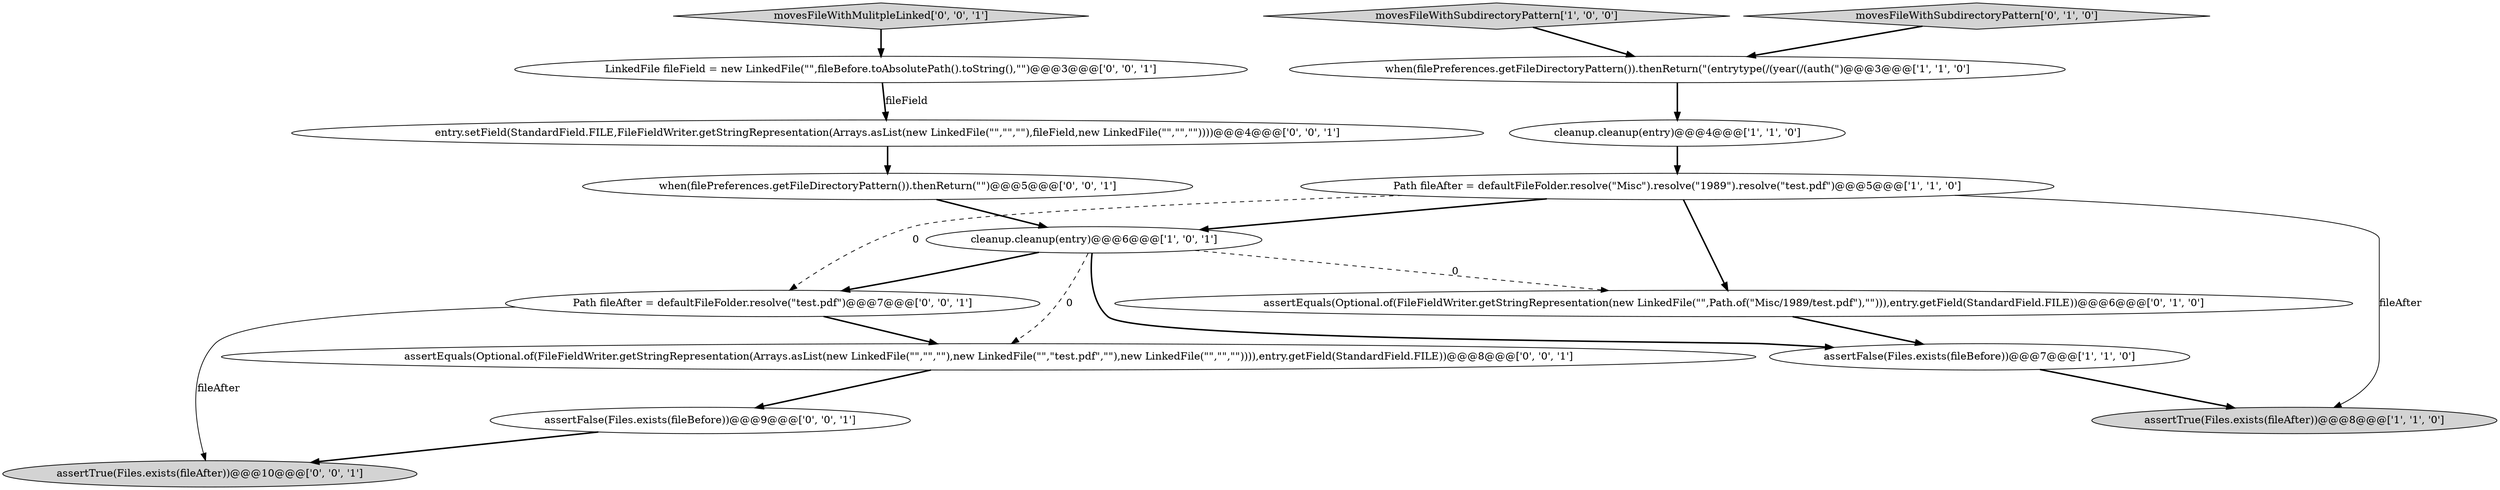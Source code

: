 digraph {
11 [style = filled, label = "assertFalse(Files.exists(fileBefore))@@@9@@@['0', '0', '1']", fillcolor = white, shape = ellipse image = "AAA0AAABBB3BBB"];
13 [style = filled, label = "LinkedFile fileField = new LinkedFile(\"\",fileBefore.toAbsolutePath().toString(),\"\")@@@3@@@['0', '0', '1']", fillcolor = white, shape = ellipse image = "AAA0AAABBB3BBB"];
1 [style = filled, label = "assertTrue(Files.exists(fileAfter))@@@8@@@['1', '1', '0']", fillcolor = lightgray, shape = ellipse image = "AAA0AAABBB1BBB"];
4 [style = filled, label = "assertFalse(Files.exists(fileBefore))@@@7@@@['1', '1', '0']", fillcolor = white, shape = ellipse image = "AAA0AAABBB1BBB"];
6 [style = filled, label = "Path fileAfter = defaultFileFolder.resolve(\"Misc\").resolve(\"1989\").resolve(\"test.pdf\")@@@5@@@['1', '1', '0']", fillcolor = white, shape = ellipse image = "AAA0AAABBB1BBB"];
8 [style = filled, label = "movesFileWithSubdirectoryPattern['0', '1', '0']", fillcolor = lightgray, shape = diamond image = "AAA0AAABBB2BBB"];
14 [style = filled, label = "entry.setField(StandardField.FILE,FileFieldWriter.getStringRepresentation(Arrays.asList(new LinkedFile(\"\",\"\",\"\"),fileField,new LinkedFile(\"\",\"\",\"\"))))@@@4@@@['0', '0', '1']", fillcolor = white, shape = ellipse image = "AAA0AAABBB3BBB"];
15 [style = filled, label = "assertTrue(Files.exists(fileAfter))@@@10@@@['0', '0', '1']", fillcolor = lightgray, shape = ellipse image = "AAA0AAABBB3BBB"];
16 [style = filled, label = "Path fileAfter = defaultFileFolder.resolve(\"test.pdf\")@@@7@@@['0', '0', '1']", fillcolor = white, shape = ellipse image = "AAA0AAABBB3BBB"];
7 [style = filled, label = "assertEquals(Optional.of(FileFieldWriter.getStringRepresentation(new LinkedFile(\"\",Path.of(\"Misc/1989/test.pdf\"),\"\"))),entry.getField(StandardField.FILE))@@@6@@@['0', '1', '0']", fillcolor = white, shape = ellipse image = "AAA1AAABBB2BBB"];
0 [style = filled, label = "movesFileWithSubdirectoryPattern['1', '0', '0']", fillcolor = lightgray, shape = diamond image = "AAA0AAABBB1BBB"];
5 [style = filled, label = "cleanup.cleanup(entry)@@@4@@@['1', '1', '0']", fillcolor = white, shape = ellipse image = "AAA0AAABBB1BBB"];
9 [style = filled, label = "when(filePreferences.getFileDirectoryPattern()).thenReturn(\"\")@@@5@@@['0', '0', '1']", fillcolor = white, shape = ellipse image = "AAA0AAABBB3BBB"];
12 [style = filled, label = "movesFileWithMulitpleLinked['0', '0', '1']", fillcolor = lightgray, shape = diamond image = "AAA0AAABBB3BBB"];
2 [style = filled, label = "when(filePreferences.getFileDirectoryPattern()).thenReturn(\"(entrytype(/(year(/(auth(\")@@@3@@@['1', '1', '0']", fillcolor = white, shape = ellipse image = "AAA0AAABBB1BBB"];
10 [style = filled, label = "assertEquals(Optional.of(FileFieldWriter.getStringRepresentation(Arrays.asList(new LinkedFile(\"\",\"\",\"\"),new LinkedFile(\"\",\"test.pdf\",\"\"),new LinkedFile(\"\",\"\",\"\")))),entry.getField(StandardField.FILE))@@@8@@@['0', '0', '1']", fillcolor = white, shape = ellipse image = "AAA0AAABBB3BBB"];
3 [style = filled, label = "cleanup.cleanup(entry)@@@6@@@['1', '0', '1']", fillcolor = white, shape = ellipse image = "AAA0AAABBB1BBB"];
2->5 [style = bold, label=""];
3->10 [style = dashed, label="0"];
9->3 [style = bold, label=""];
14->9 [style = bold, label=""];
10->11 [style = bold, label=""];
11->15 [style = bold, label=""];
16->15 [style = solid, label="fileAfter"];
16->10 [style = bold, label=""];
3->7 [style = dashed, label="0"];
4->1 [style = bold, label=""];
12->13 [style = bold, label=""];
13->14 [style = solid, label="fileField"];
8->2 [style = bold, label=""];
7->4 [style = bold, label=""];
6->1 [style = solid, label="fileAfter"];
6->3 [style = bold, label=""];
6->16 [style = dashed, label="0"];
3->16 [style = bold, label=""];
0->2 [style = bold, label=""];
6->7 [style = bold, label=""];
13->14 [style = bold, label=""];
3->4 [style = bold, label=""];
5->6 [style = bold, label=""];
}
